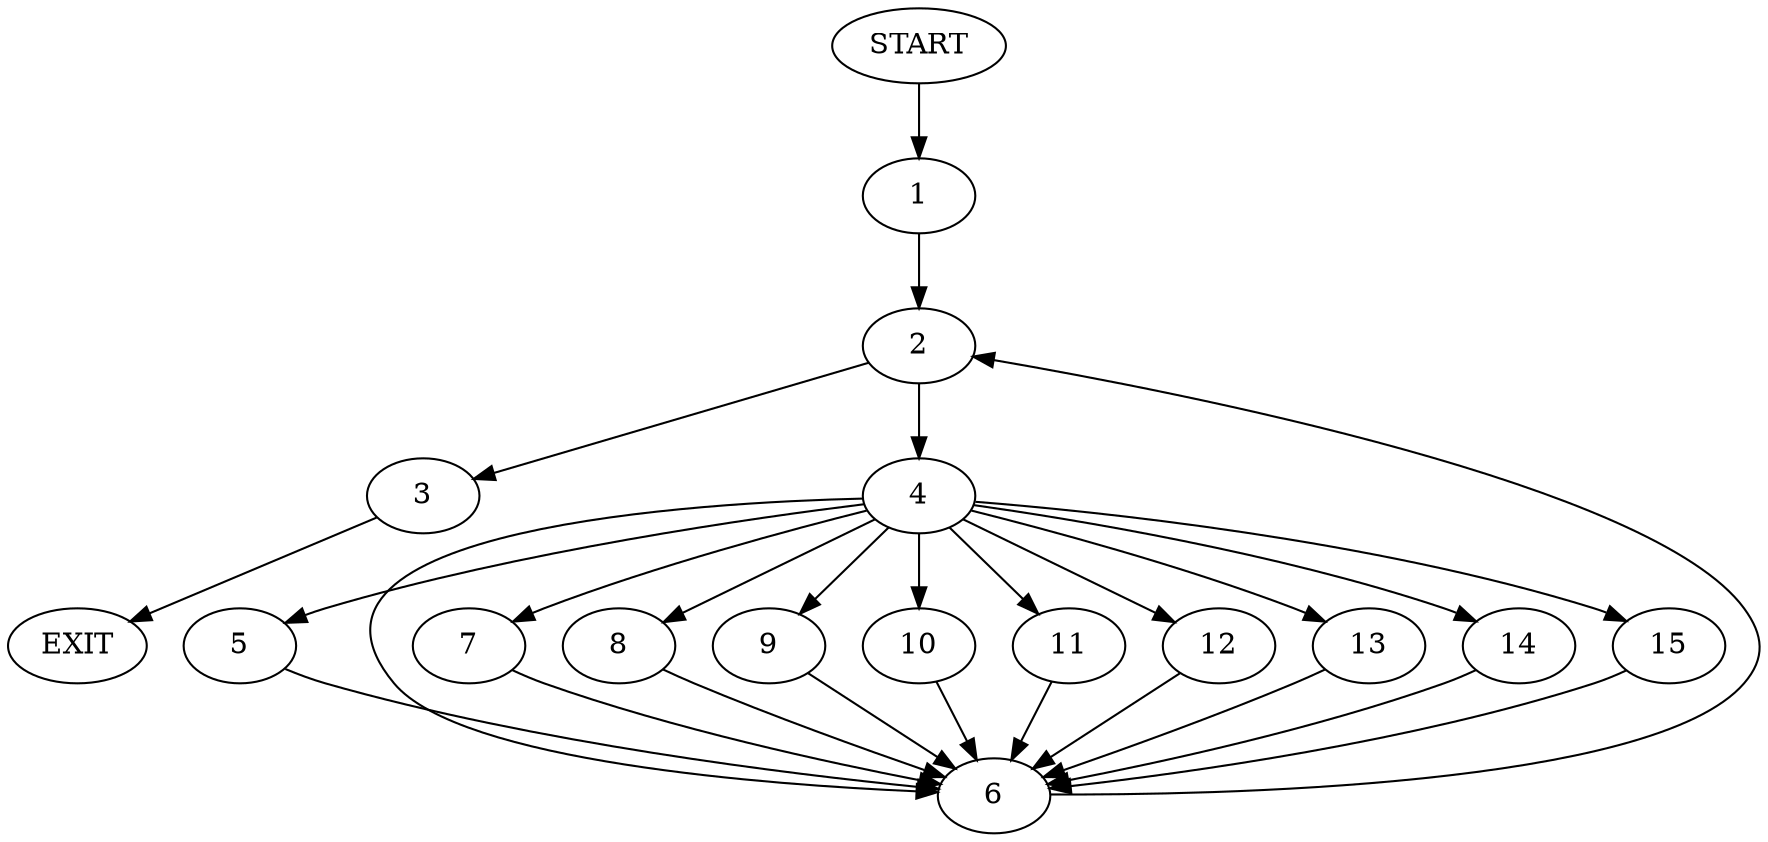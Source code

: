 digraph {
0 [label="START"]
16 [label="EXIT"]
0 -> 1
1 -> 2
2 -> 3
2 -> 4
3 -> 16
4 -> 5
4 -> 6
4 -> 7
4 -> 8
4 -> 9
4 -> 10
4 -> 11
4 -> 12
4 -> 13
4 -> 14
4 -> 15
15 -> 6
13 -> 6
8 -> 6
6 -> 2
11 -> 6
12 -> 6
9 -> 6
5 -> 6
10 -> 6
14 -> 6
7 -> 6
}
